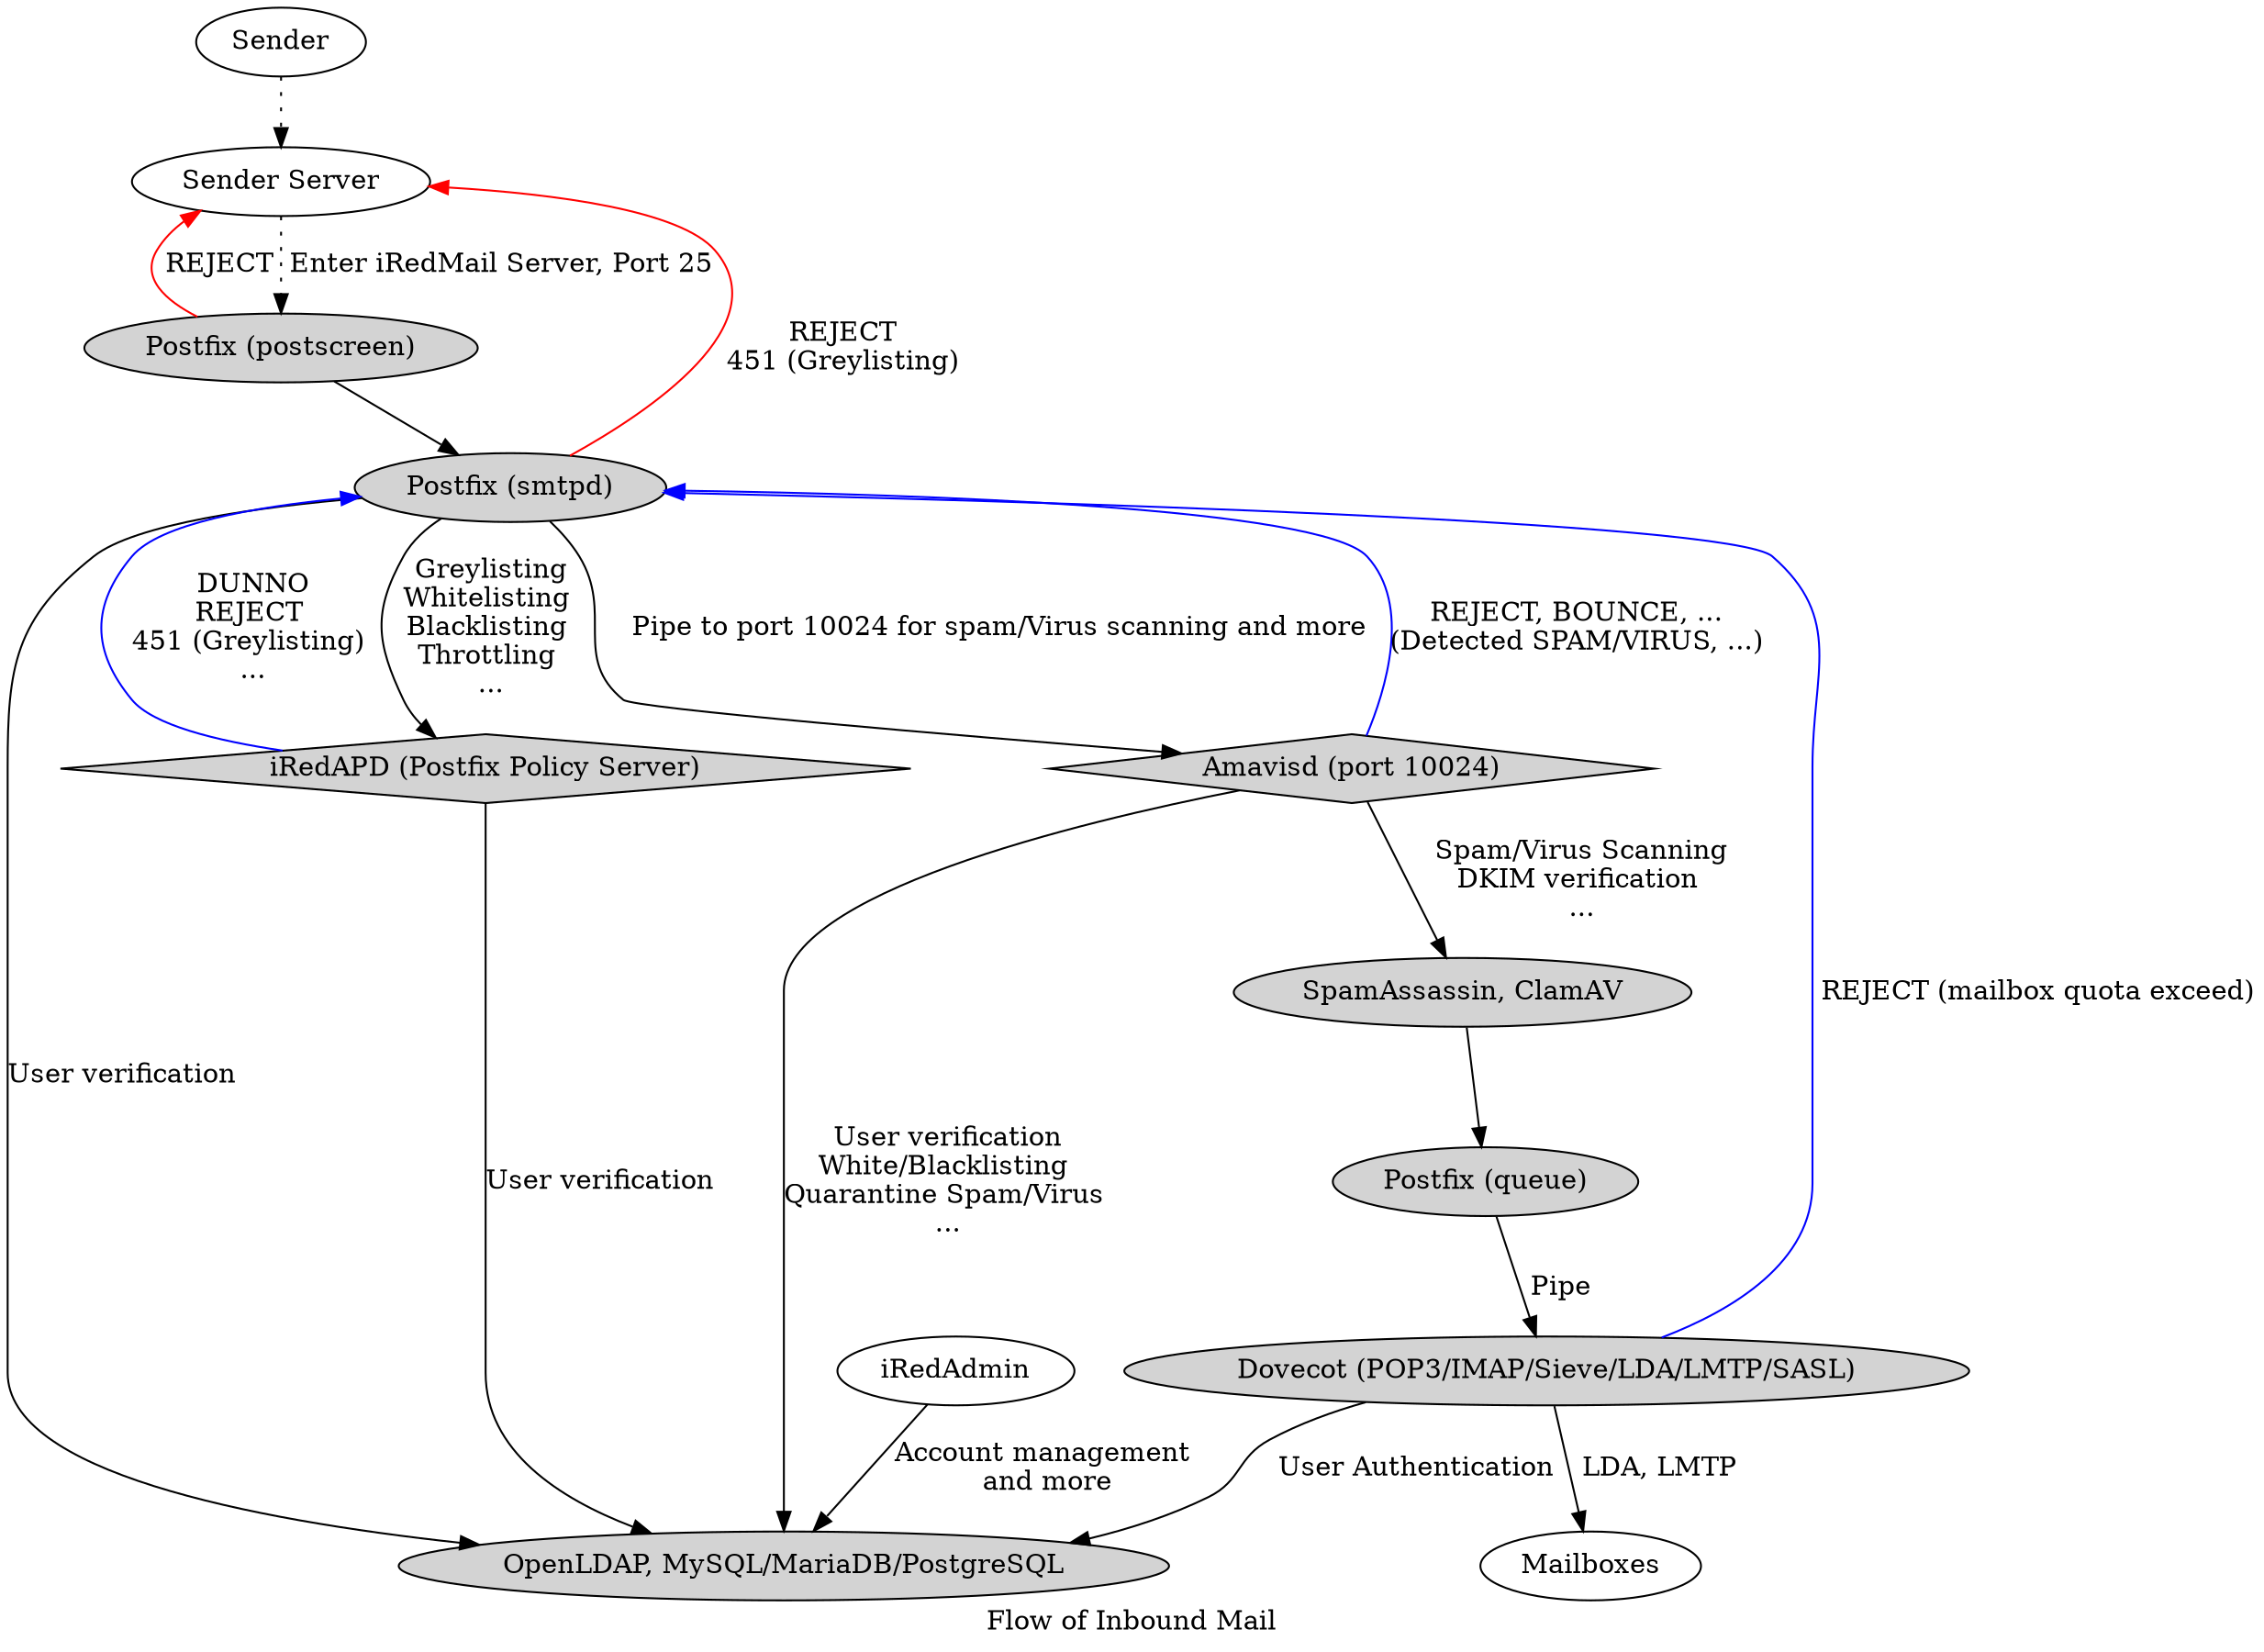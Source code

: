 // Flow of inbound mails
//
// Convert to png with Graphviz:
//  dot -Tpng flow.inbound.dot -o flow.inbound.png
digraph inbound {
    label="Flow of Inbound Mail"

    sender[label="Sender"]
    sender_server[label="Sender Server"]
    //postfix[label="Postfix (MTA)", style=filled]
    postfix_postscreen[label="Postfix (postscreen)", style=filled]
    postfix_smtpd[label="Postfix (smtpd)", style=filled]
    postfix_queue[label="Postfix (queue)", style=filled]
    //postfix_iredapd[label="Postfix (smtpd)"]
    dovecot[label="Dovecot (POP3/IMAP/Sieve/LDA/LMTP/SASL)", style=filled]
    iredapd[label="iRedAPD (Postfix Policy Server)", style=filled, shape=diamond]
    db[label="OpenLDAP, MySQL/MariaDB/PostgreSQL", style=filled]
    //amavisd[label="Amavisd", style=filled]
    amavisd_10024[label="Amavisd (port 10024)", style=filled, shape=diamond]
    sa_clamav[label="SpamAssassin, ClamAV", style=filled]
    mailboxes[label="Mailboxes"]

    // Flow of inbound emails
    sender -> sender_server[style=dotted]
    sender_server -> postfix_postscreen[label=" Enter iRedMail Server, Port 25", style=dotted]
    postfix_postscreen -> sender_server[label=" REJECT", color=red]
    postfix_postscreen -> postfix_smtpd
    postfix_smtpd -> iredapd[label=" Greylisting \nWhitelisting \nBlacklisting \nThrottling \n..."]
    postfix_smtpd -> db[label="User verification"]
    iredapd -> postfix_smtpd[label=" DUNNO \nREJECT \n451 (Greylisting) \n...", color=blue]
    iredapd -> db[label="User verification"]
    postfix_smtpd -> sender_server[label=" REJECT \n451 (Greylisting)", color=red]
    postfix_smtpd -> amavisd_10024[label=" Pipe to port 10024 for spam/Virus scanning and more"]
    amavisd_10024 -> postfix_smtpd[label=" REJECT, BOUNCE, ... \n(Detected SPAM/VIRUS, ...)", color=blue]
    amavisd_10024 -> sa_clamav[label=" Spam/Virus Scanning \nDKIM verification \n..."]
    amavisd_10024 -> db[label=" User verification \nWhite/Blacklisting \nQuarantine Spam/Virus \n..."]
    sa_clamav -> postfix_queue
    postfix_queue-> dovecot[label=" Pipe"]
    dovecot -> db[label=" User Authentication"]
    dovecot -> mailboxes[label=" LDA, LMTP"]
    dovecot -> postfix_smtpd[label=" REJECT (mailbox quota exceed)", color=blue]
    //end_users -> dovecot[label="Retrieve mails via POP3/IMAP"]
    //end_users -> postfix[label="Send email (port 587)"]
    //Webmail -> dovecot[label="Access mailbox on web browser (IMAP)"]
    //Webmail -> postfix[label="Send email (port 587)"]
    iRedAdmin -> db[label="Account management \nand more"]
}
